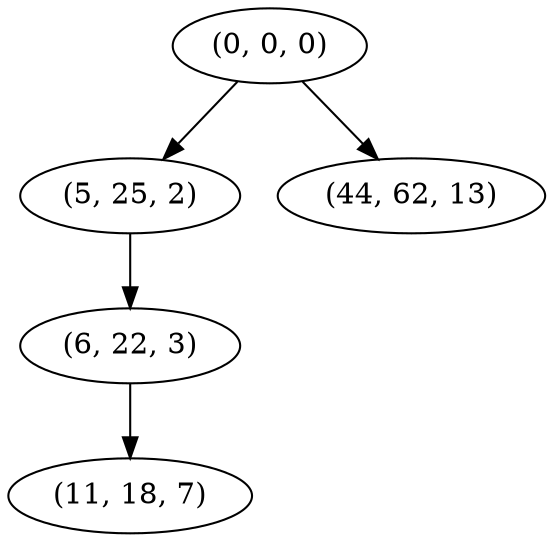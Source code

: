 digraph tree {
    "(0, 0, 0)";
    "(5, 25, 2)";
    "(6, 22, 3)";
    "(11, 18, 7)";
    "(44, 62, 13)";
    "(0, 0, 0)" -> "(5, 25, 2)";
    "(0, 0, 0)" -> "(44, 62, 13)";
    "(5, 25, 2)" -> "(6, 22, 3)";
    "(6, 22, 3)" -> "(11, 18, 7)";
}
